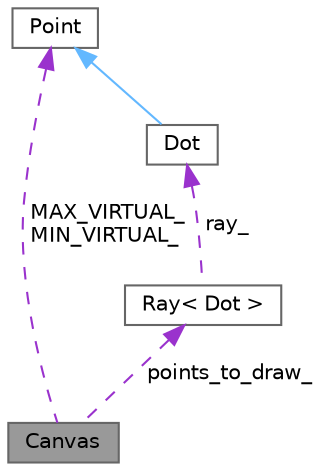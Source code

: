 digraph "Canvas"
{
 // LATEX_PDF_SIZE
  bgcolor="transparent";
  edge [fontname=Helvetica,fontsize=10,labelfontname=Helvetica,labelfontsize=10];
  node [fontname=Helvetica,fontsize=10,shape=box,height=0.2,width=0.4];
  Node1 [label="Canvas",height=0.2,width=0.4,color="gray40", fillcolor="grey60", style="filled", fontcolor="black",tooltip=" "];
  Node2 -> Node1 [dir="back",color="darkorchid3",style="dashed",label=" MAX_VIRTUAL_\nMIN_VIRTUAL_" ];
  Node2 [label="Point",height=0.2,width=0.4,color="gray40", fillcolor="white", style="filled",URL="$struct_point.html",tooltip=" "];
  Node3 -> Node1 [dir="back",color="darkorchid3",style="dashed",label=" points_to_draw_" ];
  Node3 [label="Ray\< Dot \>",height=0.2,width=0.4,color="gray40", fillcolor="white", style="filled",URL="$class_ray.html",tooltip=" "];
  Node4 -> Node3 [dir="back",color="darkorchid3",style="dashed",label=" ray_" ];
  Node4 [label="Dot",height=0.2,width=0.4,color="gray40", fillcolor="white", style="filled",URL="$struct_dot.html",tooltip=" "];
  Node2 -> Node4 [dir="back",color="steelblue1",style="solid"];
}
